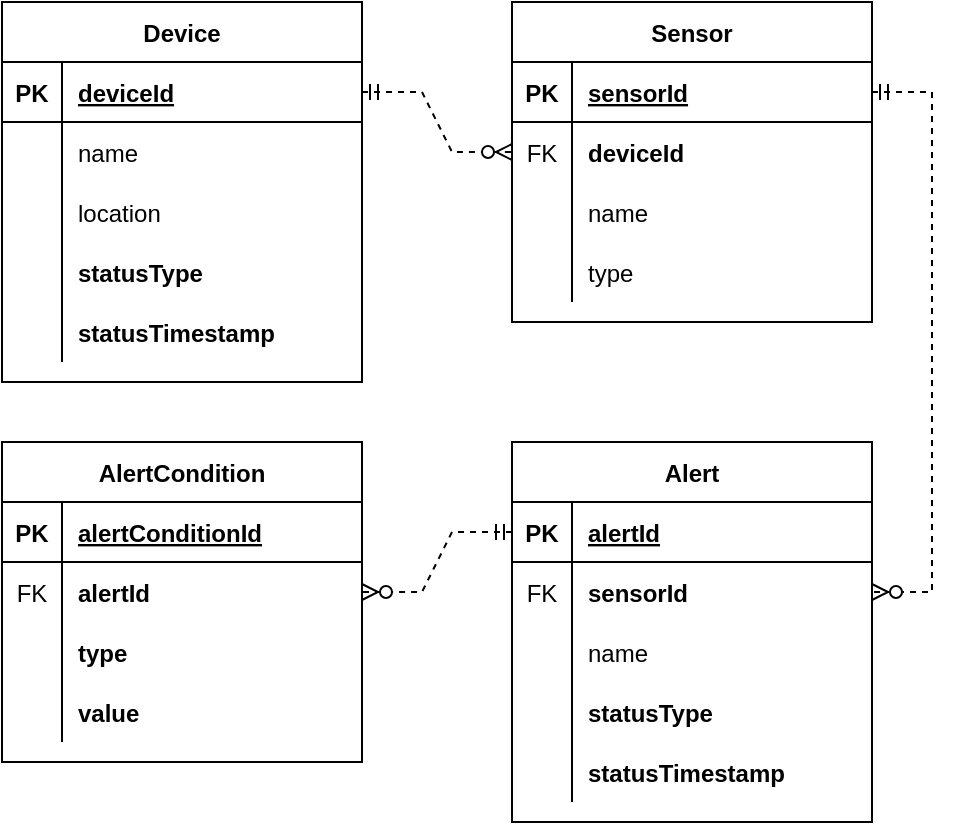 <mxfile version="20.2.0" type="device"><diagram id="R2lEEEUBdFMjLlhIrx00" name="Page-1"><mxGraphModel dx="1222" dy="1073" grid="1" gridSize="10" guides="1" tooltips="1" connect="1" arrows="1" fold="1" page="1" pageScale="1" pageWidth="600" pageHeight="600" math="0" shadow="0" extFonts="Permanent Marker^https://fonts.googleapis.com/css?family=Permanent+Marker"><root><mxCell id="0"/><mxCell id="1" parent="0"/><mxCell id="C5hHVFjUhUtjsFhWKXiH-7" value="Device" style="shape=table;startSize=30;container=1;collapsible=1;childLayout=tableLayout;fixedRows=1;rowLines=0;fontStyle=1;align=center;resizeLast=1;" parent="1" vertex="1"><mxGeometry x="80" y="90" width="180" height="190" as="geometry"><mxRectangle x="80" y="90" width="80" height="30" as="alternateBounds"/></mxGeometry></mxCell><mxCell id="C5hHVFjUhUtjsFhWKXiH-8" value="" style="shape=tableRow;horizontal=0;startSize=0;swimlaneHead=0;swimlaneBody=0;fillColor=none;collapsible=0;dropTarget=0;points=[[0,0.5],[1,0.5]];portConstraint=eastwest;top=0;left=0;right=0;bottom=1;" parent="C5hHVFjUhUtjsFhWKXiH-7" vertex="1"><mxGeometry y="30" width="180" height="30" as="geometry"/></mxCell><mxCell id="C5hHVFjUhUtjsFhWKXiH-9" value="PK" style="shape=partialRectangle;connectable=0;fillColor=none;top=0;left=0;bottom=0;right=0;fontStyle=1;overflow=hidden;" parent="C5hHVFjUhUtjsFhWKXiH-8" vertex="1"><mxGeometry width="30" height="30" as="geometry"><mxRectangle width="30" height="30" as="alternateBounds"/></mxGeometry></mxCell><mxCell id="C5hHVFjUhUtjsFhWKXiH-10" value="deviceId" style="shape=partialRectangle;connectable=0;fillColor=none;top=0;left=0;bottom=0;right=0;align=left;spacingLeft=6;fontStyle=5;overflow=hidden;" parent="C5hHVFjUhUtjsFhWKXiH-8" vertex="1"><mxGeometry x="30" width="150" height="30" as="geometry"><mxRectangle width="150" height="30" as="alternateBounds"/></mxGeometry></mxCell><mxCell id="C5hHVFjUhUtjsFhWKXiH-11" value="" style="shape=tableRow;horizontal=0;startSize=0;swimlaneHead=0;swimlaneBody=0;fillColor=none;collapsible=0;dropTarget=0;points=[[0,0.5],[1,0.5]];portConstraint=eastwest;top=0;left=0;right=0;bottom=0;" parent="C5hHVFjUhUtjsFhWKXiH-7" vertex="1"><mxGeometry y="60" width="180" height="30" as="geometry"/></mxCell><mxCell id="C5hHVFjUhUtjsFhWKXiH-12" value="" style="shape=partialRectangle;connectable=0;fillColor=none;top=0;left=0;bottom=0;right=0;editable=1;overflow=hidden;" parent="C5hHVFjUhUtjsFhWKXiH-11" vertex="1"><mxGeometry width="30" height="30" as="geometry"><mxRectangle width="30" height="30" as="alternateBounds"/></mxGeometry></mxCell><mxCell id="C5hHVFjUhUtjsFhWKXiH-13" value="name" style="shape=partialRectangle;connectable=0;fillColor=none;top=0;left=0;bottom=0;right=0;align=left;spacingLeft=6;overflow=hidden;" parent="C5hHVFjUhUtjsFhWKXiH-11" vertex="1"><mxGeometry x="30" width="150" height="30" as="geometry"><mxRectangle width="150" height="30" as="alternateBounds"/></mxGeometry></mxCell><mxCell id="C5hHVFjUhUtjsFhWKXiH-14" value="" style="shape=tableRow;horizontal=0;startSize=0;swimlaneHead=0;swimlaneBody=0;fillColor=none;collapsible=0;dropTarget=0;points=[[0,0.5],[1,0.5]];portConstraint=eastwest;top=0;left=0;right=0;bottom=0;" parent="C5hHVFjUhUtjsFhWKXiH-7" vertex="1"><mxGeometry y="90" width="180" height="30" as="geometry"/></mxCell><mxCell id="C5hHVFjUhUtjsFhWKXiH-15" value="" style="shape=partialRectangle;connectable=0;fillColor=none;top=0;left=0;bottom=0;right=0;editable=1;overflow=hidden;" parent="C5hHVFjUhUtjsFhWKXiH-14" vertex="1"><mxGeometry width="30" height="30" as="geometry"><mxRectangle width="30" height="30" as="alternateBounds"/></mxGeometry></mxCell><mxCell id="C5hHVFjUhUtjsFhWKXiH-16" value="location" style="shape=partialRectangle;connectable=0;fillColor=none;top=0;left=0;bottom=0;right=0;align=left;spacingLeft=6;overflow=hidden;" parent="C5hHVFjUhUtjsFhWKXiH-14" vertex="1"><mxGeometry x="30" width="150" height="30" as="geometry"><mxRectangle width="150" height="30" as="alternateBounds"/></mxGeometry></mxCell><mxCell id="C5hHVFjUhUtjsFhWKXiH-17" value="" style="shape=tableRow;horizontal=0;startSize=0;swimlaneHead=0;swimlaneBody=0;fillColor=none;collapsible=0;dropTarget=0;points=[[0,0.5],[1,0.5]];portConstraint=eastwest;top=0;left=0;right=0;bottom=0;" parent="C5hHVFjUhUtjsFhWKXiH-7" vertex="1"><mxGeometry y="120" width="180" height="30" as="geometry"/></mxCell><mxCell id="C5hHVFjUhUtjsFhWKXiH-18" value="" style="shape=partialRectangle;connectable=0;fillColor=none;top=0;left=0;bottom=0;right=0;editable=1;overflow=hidden;" parent="C5hHVFjUhUtjsFhWKXiH-17" vertex="1"><mxGeometry width="30" height="30" as="geometry"><mxRectangle width="30" height="30" as="alternateBounds"/></mxGeometry></mxCell><mxCell id="C5hHVFjUhUtjsFhWKXiH-19" value="statusType" style="shape=partialRectangle;connectable=0;fillColor=none;top=0;left=0;bottom=0;right=0;align=left;spacingLeft=6;overflow=hidden;fontStyle=1" parent="C5hHVFjUhUtjsFhWKXiH-17" vertex="1"><mxGeometry x="30" width="150" height="30" as="geometry"><mxRectangle width="150" height="30" as="alternateBounds"/></mxGeometry></mxCell><mxCell id="C5hHVFjUhUtjsFhWKXiH-46" value="" style="shape=tableRow;horizontal=0;startSize=0;swimlaneHead=0;swimlaneBody=0;fillColor=none;collapsible=0;dropTarget=0;points=[[0,0.5],[1,0.5]];portConstraint=eastwest;top=0;left=0;right=0;bottom=0;" parent="C5hHVFjUhUtjsFhWKXiH-7" vertex="1"><mxGeometry y="150" width="180" height="30" as="geometry"/></mxCell><mxCell id="C5hHVFjUhUtjsFhWKXiH-47" value="" style="shape=partialRectangle;connectable=0;fillColor=none;top=0;left=0;bottom=0;right=0;editable=1;overflow=hidden;" parent="C5hHVFjUhUtjsFhWKXiH-46" vertex="1"><mxGeometry width="30" height="30" as="geometry"><mxRectangle width="30" height="30" as="alternateBounds"/></mxGeometry></mxCell><mxCell id="C5hHVFjUhUtjsFhWKXiH-48" value="statusTimestamp" style="shape=partialRectangle;connectable=0;fillColor=none;top=0;left=0;bottom=0;right=0;align=left;spacingLeft=6;overflow=hidden;fontStyle=1" parent="C5hHVFjUhUtjsFhWKXiH-46" vertex="1"><mxGeometry x="30" width="150" height="30" as="geometry"><mxRectangle width="150" height="30" as="alternateBounds"/></mxGeometry></mxCell><mxCell id="C5hHVFjUhUtjsFhWKXiH-20" value="Sensor" style="shape=table;startSize=30;container=1;collapsible=1;childLayout=tableLayout;fixedRows=1;rowLines=0;fontStyle=1;align=center;resizeLast=1;" parent="1" vertex="1"><mxGeometry x="335" y="90" width="180" height="160" as="geometry"><mxRectangle x="335" y="90" width="80" height="30" as="alternateBounds"/></mxGeometry></mxCell><mxCell id="C5hHVFjUhUtjsFhWKXiH-21" value="" style="shape=tableRow;horizontal=0;startSize=0;swimlaneHead=0;swimlaneBody=0;fillColor=none;collapsible=0;dropTarget=0;points=[[0,0.5],[1,0.5]];portConstraint=eastwest;top=0;left=0;right=0;bottom=1;" parent="C5hHVFjUhUtjsFhWKXiH-20" vertex="1"><mxGeometry y="30" width="180" height="30" as="geometry"/></mxCell><mxCell id="C5hHVFjUhUtjsFhWKXiH-22" value="PK" style="shape=partialRectangle;connectable=0;fillColor=none;top=0;left=0;bottom=0;right=0;fontStyle=1;overflow=hidden;" parent="C5hHVFjUhUtjsFhWKXiH-21" vertex="1"><mxGeometry width="30" height="30" as="geometry"><mxRectangle width="30" height="30" as="alternateBounds"/></mxGeometry></mxCell><mxCell id="C5hHVFjUhUtjsFhWKXiH-23" value="sensorId" style="shape=partialRectangle;connectable=0;fillColor=none;top=0;left=0;bottom=0;right=0;align=left;spacingLeft=6;fontStyle=5;overflow=hidden;" parent="C5hHVFjUhUtjsFhWKXiH-21" vertex="1"><mxGeometry x="30" width="150" height="30" as="geometry"><mxRectangle width="150" height="30" as="alternateBounds"/></mxGeometry></mxCell><mxCell id="C5hHVFjUhUtjsFhWKXiH-30" value="" style="shape=tableRow;horizontal=0;startSize=0;swimlaneHead=0;swimlaneBody=0;fillColor=none;collapsible=0;dropTarget=0;points=[[0,0.5],[1,0.5]];portConstraint=eastwest;top=0;left=0;right=0;bottom=0;" parent="C5hHVFjUhUtjsFhWKXiH-20" vertex="1"><mxGeometry y="60" width="180" height="30" as="geometry"/></mxCell><mxCell id="C5hHVFjUhUtjsFhWKXiH-31" value="FK" style="shape=partialRectangle;connectable=0;fillColor=none;top=0;left=0;bottom=0;right=0;editable=1;overflow=hidden;" parent="C5hHVFjUhUtjsFhWKXiH-30" vertex="1"><mxGeometry width="30" height="30" as="geometry"><mxRectangle width="30" height="30" as="alternateBounds"/></mxGeometry></mxCell><mxCell id="C5hHVFjUhUtjsFhWKXiH-32" value="deviceId" style="shape=partialRectangle;connectable=0;fillColor=none;top=0;left=0;bottom=0;right=0;align=left;spacingLeft=6;overflow=hidden;fontStyle=1" parent="C5hHVFjUhUtjsFhWKXiH-30" vertex="1"><mxGeometry x="30" width="150" height="30" as="geometry"><mxRectangle width="150" height="30" as="alternateBounds"/></mxGeometry></mxCell><mxCell id="C5hHVFjUhUtjsFhWKXiH-24" value="" style="shape=tableRow;horizontal=0;startSize=0;swimlaneHead=0;swimlaneBody=0;fillColor=none;collapsible=0;dropTarget=0;points=[[0,0.5],[1,0.5]];portConstraint=eastwest;top=0;left=0;right=0;bottom=0;" parent="C5hHVFjUhUtjsFhWKXiH-20" vertex="1"><mxGeometry y="90" width="180" height="30" as="geometry"/></mxCell><mxCell id="C5hHVFjUhUtjsFhWKXiH-25" value="" style="shape=partialRectangle;connectable=0;fillColor=none;top=0;left=0;bottom=0;right=0;editable=1;overflow=hidden;" parent="C5hHVFjUhUtjsFhWKXiH-24" vertex="1"><mxGeometry width="30" height="30" as="geometry"><mxRectangle width="30" height="30" as="alternateBounds"/></mxGeometry></mxCell><mxCell id="C5hHVFjUhUtjsFhWKXiH-26" value="name" style="shape=partialRectangle;connectable=0;fillColor=none;top=0;left=0;bottom=0;right=0;align=left;spacingLeft=6;overflow=hidden;" parent="C5hHVFjUhUtjsFhWKXiH-24" vertex="1"><mxGeometry x="30" width="150" height="30" as="geometry"><mxRectangle width="150" height="30" as="alternateBounds"/></mxGeometry></mxCell><mxCell id="C5hHVFjUhUtjsFhWKXiH-27" value="" style="shape=tableRow;horizontal=0;startSize=0;swimlaneHead=0;swimlaneBody=0;fillColor=none;collapsible=0;dropTarget=0;points=[[0,0.5],[1,0.5]];portConstraint=eastwest;top=0;left=0;right=0;bottom=0;" parent="C5hHVFjUhUtjsFhWKXiH-20" vertex="1"><mxGeometry y="120" width="180" height="30" as="geometry"/></mxCell><mxCell id="C5hHVFjUhUtjsFhWKXiH-28" value="" style="shape=partialRectangle;connectable=0;fillColor=none;top=0;left=0;bottom=0;right=0;editable=1;overflow=hidden;" parent="C5hHVFjUhUtjsFhWKXiH-27" vertex="1"><mxGeometry width="30" height="30" as="geometry"><mxRectangle width="30" height="30" as="alternateBounds"/></mxGeometry></mxCell><mxCell id="C5hHVFjUhUtjsFhWKXiH-29" value="type" style="shape=partialRectangle;connectable=0;fillColor=none;top=0;left=0;bottom=0;right=0;align=left;spacingLeft=6;overflow=hidden;" parent="C5hHVFjUhUtjsFhWKXiH-27" vertex="1"><mxGeometry x="30" width="150" height="30" as="geometry"><mxRectangle width="150" height="30" as="alternateBounds"/></mxGeometry></mxCell><mxCell id="C5hHVFjUhUtjsFhWKXiH-33" value="Alert" style="shape=table;startSize=30;container=1;collapsible=1;childLayout=tableLayout;fixedRows=1;rowLines=0;fontStyle=1;align=center;resizeLast=1;" parent="1" vertex="1"><mxGeometry x="335" y="310" width="180" height="190" as="geometry"/></mxCell><mxCell id="C5hHVFjUhUtjsFhWKXiH-34" value="" style="shape=tableRow;horizontal=0;startSize=0;swimlaneHead=0;swimlaneBody=0;fillColor=none;collapsible=0;dropTarget=0;points=[[0,0.5],[1,0.5]];portConstraint=eastwest;top=0;left=0;right=0;bottom=1;" parent="C5hHVFjUhUtjsFhWKXiH-33" vertex="1"><mxGeometry y="30" width="180" height="30" as="geometry"/></mxCell><mxCell id="C5hHVFjUhUtjsFhWKXiH-35" value="PK" style="shape=partialRectangle;connectable=0;fillColor=none;top=0;left=0;bottom=0;right=0;fontStyle=1;overflow=hidden;" parent="C5hHVFjUhUtjsFhWKXiH-34" vertex="1"><mxGeometry width="30" height="30" as="geometry"><mxRectangle width="30" height="30" as="alternateBounds"/></mxGeometry></mxCell><mxCell id="C5hHVFjUhUtjsFhWKXiH-36" value="alertId" style="shape=partialRectangle;connectable=0;fillColor=none;top=0;left=0;bottom=0;right=0;align=left;spacingLeft=6;fontStyle=5;overflow=hidden;" parent="C5hHVFjUhUtjsFhWKXiH-34" vertex="1"><mxGeometry x="30" width="150" height="30" as="geometry"><mxRectangle width="150" height="30" as="alternateBounds"/></mxGeometry></mxCell><mxCell id="C5hHVFjUhUtjsFhWKXiH-40" value="" style="shape=tableRow;horizontal=0;startSize=0;swimlaneHead=0;swimlaneBody=0;fillColor=none;collapsible=0;dropTarget=0;points=[[0,0.5],[1,0.5]];portConstraint=eastwest;top=0;left=0;right=0;bottom=0;" parent="C5hHVFjUhUtjsFhWKXiH-33" vertex="1"><mxGeometry y="60" width="180" height="30" as="geometry"/></mxCell><mxCell id="C5hHVFjUhUtjsFhWKXiH-41" value="FK" style="shape=partialRectangle;connectable=0;fillColor=none;top=0;left=0;bottom=0;right=0;editable=1;overflow=hidden;" parent="C5hHVFjUhUtjsFhWKXiH-40" vertex="1"><mxGeometry width="30" height="30" as="geometry"><mxRectangle width="30" height="30" as="alternateBounds"/></mxGeometry></mxCell><mxCell id="C5hHVFjUhUtjsFhWKXiH-42" value="sensorId" style="shape=partialRectangle;connectable=0;fillColor=none;top=0;left=0;bottom=0;right=0;align=left;spacingLeft=6;overflow=hidden;fontStyle=1" parent="C5hHVFjUhUtjsFhWKXiH-40" vertex="1"><mxGeometry x="30" width="150" height="30" as="geometry"><mxRectangle width="150" height="30" as="alternateBounds"/></mxGeometry></mxCell><mxCell id="C5hHVFjUhUtjsFhWKXiH-37" value="" style="shape=tableRow;horizontal=0;startSize=0;swimlaneHead=0;swimlaneBody=0;fillColor=none;collapsible=0;dropTarget=0;points=[[0,0.5],[1,0.5]];portConstraint=eastwest;top=0;left=0;right=0;bottom=0;" parent="C5hHVFjUhUtjsFhWKXiH-33" vertex="1"><mxGeometry y="90" width="180" height="30" as="geometry"/></mxCell><mxCell id="C5hHVFjUhUtjsFhWKXiH-38" value="" style="shape=partialRectangle;connectable=0;fillColor=none;top=0;left=0;bottom=0;right=0;editable=1;overflow=hidden;" parent="C5hHVFjUhUtjsFhWKXiH-37" vertex="1"><mxGeometry width="30" height="30" as="geometry"><mxRectangle width="30" height="30" as="alternateBounds"/></mxGeometry></mxCell><mxCell id="C5hHVFjUhUtjsFhWKXiH-39" value="name" style="shape=partialRectangle;connectable=0;fillColor=none;top=0;left=0;bottom=0;right=0;align=left;spacingLeft=6;overflow=hidden;" parent="C5hHVFjUhUtjsFhWKXiH-37" vertex="1"><mxGeometry x="30" width="150" height="30" as="geometry"><mxRectangle width="150" height="30" as="alternateBounds"/></mxGeometry></mxCell><mxCell id="C5hHVFjUhUtjsFhWKXiH-43" value="" style="shape=tableRow;horizontal=0;startSize=0;swimlaneHead=0;swimlaneBody=0;fillColor=none;collapsible=0;dropTarget=0;points=[[0,0.5],[1,0.5]];portConstraint=eastwest;top=0;left=0;right=0;bottom=0;" parent="C5hHVFjUhUtjsFhWKXiH-33" vertex="1"><mxGeometry y="120" width="180" height="30" as="geometry"/></mxCell><mxCell id="C5hHVFjUhUtjsFhWKXiH-44" value="" style="shape=partialRectangle;connectable=0;fillColor=none;top=0;left=0;bottom=0;right=0;editable=1;overflow=hidden;" parent="C5hHVFjUhUtjsFhWKXiH-43" vertex="1"><mxGeometry width="30" height="30" as="geometry"><mxRectangle width="30" height="30" as="alternateBounds"/></mxGeometry></mxCell><mxCell id="C5hHVFjUhUtjsFhWKXiH-45" value="statusType" style="shape=partialRectangle;connectable=0;fillColor=none;top=0;left=0;bottom=0;right=0;align=left;spacingLeft=6;overflow=hidden;fontStyle=1" parent="C5hHVFjUhUtjsFhWKXiH-43" vertex="1"><mxGeometry x="30" width="150" height="30" as="geometry"><mxRectangle width="150" height="30" as="alternateBounds"/></mxGeometry></mxCell><mxCell id="C5hHVFjUhUtjsFhWKXiH-49" value="" style="shape=tableRow;horizontal=0;startSize=0;swimlaneHead=0;swimlaneBody=0;fillColor=none;collapsible=0;dropTarget=0;points=[[0,0.5],[1,0.5]];portConstraint=eastwest;top=0;left=0;right=0;bottom=0;" parent="C5hHVFjUhUtjsFhWKXiH-33" vertex="1"><mxGeometry y="150" width="180" height="30" as="geometry"/></mxCell><mxCell id="C5hHVFjUhUtjsFhWKXiH-50" value="" style="shape=partialRectangle;connectable=0;fillColor=none;top=0;left=0;bottom=0;right=0;editable=1;overflow=hidden;" parent="C5hHVFjUhUtjsFhWKXiH-49" vertex="1"><mxGeometry width="30" height="30" as="geometry"><mxRectangle width="30" height="30" as="alternateBounds"/></mxGeometry></mxCell><mxCell id="C5hHVFjUhUtjsFhWKXiH-51" value="statusTimestamp" style="shape=partialRectangle;connectable=0;fillColor=none;top=0;left=0;bottom=0;right=0;align=left;spacingLeft=6;overflow=hidden;fontStyle=1" parent="C5hHVFjUhUtjsFhWKXiH-49" vertex="1"><mxGeometry x="30" width="150" height="30" as="geometry"><mxRectangle width="150" height="30" as="alternateBounds"/></mxGeometry></mxCell><mxCell id="C5hHVFjUhUtjsFhWKXiH-52" value="AlertCondition" style="shape=table;startSize=30;container=1;collapsible=1;childLayout=tableLayout;fixedRows=1;rowLines=0;fontStyle=1;align=center;resizeLast=1;" parent="1" vertex="1"><mxGeometry x="80" y="310" width="180" height="160" as="geometry"/></mxCell><mxCell id="C5hHVFjUhUtjsFhWKXiH-53" value="" style="shape=tableRow;horizontal=0;startSize=0;swimlaneHead=0;swimlaneBody=0;fillColor=none;collapsible=0;dropTarget=0;points=[[0,0.5],[1,0.5]];portConstraint=eastwest;top=0;left=0;right=0;bottom=1;" parent="C5hHVFjUhUtjsFhWKXiH-52" vertex="1"><mxGeometry y="30" width="180" height="30" as="geometry"/></mxCell><mxCell id="C5hHVFjUhUtjsFhWKXiH-54" value="PK" style="shape=partialRectangle;connectable=0;fillColor=none;top=0;left=0;bottom=0;right=0;fontStyle=1;overflow=hidden;" parent="C5hHVFjUhUtjsFhWKXiH-53" vertex="1"><mxGeometry width="30" height="30" as="geometry"><mxRectangle width="30" height="30" as="alternateBounds"/></mxGeometry></mxCell><mxCell id="C5hHVFjUhUtjsFhWKXiH-55" value="alertConditionId" style="shape=partialRectangle;connectable=0;fillColor=none;top=0;left=0;bottom=0;right=0;align=left;spacingLeft=6;fontStyle=5;overflow=hidden;" parent="C5hHVFjUhUtjsFhWKXiH-53" vertex="1"><mxGeometry x="30" width="150" height="30" as="geometry"><mxRectangle width="150" height="30" as="alternateBounds"/></mxGeometry></mxCell><mxCell id="C5hHVFjUhUtjsFhWKXiH-56" value="" style="shape=tableRow;horizontal=0;startSize=0;swimlaneHead=0;swimlaneBody=0;fillColor=none;collapsible=0;dropTarget=0;points=[[0,0.5],[1,0.5]];portConstraint=eastwest;top=0;left=0;right=0;bottom=0;" parent="C5hHVFjUhUtjsFhWKXiH-52" vertex="1"><mxGeometry y="60" width="180" height="30" as="geometry"/></mxCell><mxCell id="C5hHVFjUhUtjsFhWKXiH-57" value="FK" style="shape=partialRectangle;connectable=0;fillColor=none;top=0;left=0;bottom=0;right=0;editable=1;overflow=hidden;" parent="C5hHVFjUhUtjsFhWKXiH-56" vertex="1"><mxGeometry width="30" height="30" as="geometry"><mxRectangle width="30" height="30" as="alternateBounds"/></mxGeometry></mxCell><mxCell id="C5hHVFjUhUtjsFhWKXiH-58" value="alertId" style="shape=partialRectangle;connectable=0;fillColor=none;top=0;left=0;bottom=0;right=0;align=left;spacingLeft=6;overflow=hidden;fontStyle=1" parent="C5hHVFjUhUtjsFhWKXiH-56" vertex="1"><mxGeometry x="30" width="150" height="30" as="geometry"><mxRectangle width="150" height="30" as="alternateBounds"/></mxGeometry></mxCell><mxCell id="C5hHVFjUhUtjsFhWKXiH-59" value="" style="shape=tableRow;horizontal=0;startSize=0;swimlaneHead=0;swimlaneBody=0;fillColor=none;collapsible=0;dropTarget=0;points=[[0,0.5],[1,0.5]];portConstraint=eastwest;top=0;left=0;right=0;bottom=0;" parent="C5hHVFjUhUtjsFhWKXiH-52" vertex="1"><mxGeometry y="90" width="180" height="30" as="geometry"/></mxCell><mxCell id="C5hHVFjUhUtjsFhWKXiH-60" value="" style="shape=partialRectangle;connectable=0;fillColor=none;top=0;left=0;bottom=0;right=0;editable=1;overflow=hidden;" parent="C5hHVFjUhUtjsFhWKXiH-59" vertex="1"><mxGeometry width="30" height="30" as="geometry"><mxRectangle width="30" height="30" as="alternateBounds"/></mxGeometry></mxCell><mxCell id="C5hHVFjUhUtjsFhWKXiH-61" value="type" style="shape=partialRectangle;connectable=0;fillColor=none;top=0;left=0;bottom=0;right=0;align=left;spacingLeft=6;overflow=hidden;fontStyle=1" parent="C5hHVFjUhUtjsFhWKXiH-59" vertex="1"><mxGeometry x="30" width="150" height="30" as="geometry"><mxRectangle width="150" height="30" as="alternateBounds"/></mxGeometry></mxCell><mxCell id="C5hHVFjUhUtjsFhWKXiH-62" value="" style="shape=tableRow;horizontal=0;startSize=0;swimlaneHead=0;swimlaneBody=0;fillColor=none;collapsible=0;dropTarget=0;points=[[0,0.5],[1,0.5]];portConstraint=eastwest;top=0;left=0;right=0;bottom=0;" parent="C5hHVFjUhUtjsFhWKXiH-52" vertex="1"><mxGeometry y="120" width="180" height="30" as="geometry"/></mxCell><mxCell id="C5hHVFjUhUtjsFhWKXiH-63" value="" style="shape=partialRectangle;connectable=0;fillColor=none;top=0;left=0;bottom=0;right=0;editable=1;overflow=hidden;" parent="C5hHVFjUhUtjsFhWKXiH-62" vertex="1"><mxGeometry width="30" height="30" as="geometry"><mxRectangle width="30" height="30" as="alternateBounds"/></mxGeometry></mxCell><mxCell id="C5hHVFjUhUtjsFhWKXiH-64" value="value" style="shape=partialRectangle;connectable=0;fillColor=none;top=0;left=0;bottom=0;right=0;align=left;spacingLeft=6;overflow=hidden;fontStyle=1" parent="C5hHVFjUhUtjsFhWKXiH-62" vertex="1"><mxGeometry x="30" width="150" height="30" as="geometry"><mxRectangle width="150" height="30" as="alternateBounds"/></mxGeometry></mxCell><mxCell id="C5hHVFjUhUtjsFhWKXiH-65" value="" style="edgeStyle=entityRelationEdgeStyle;fontSize=12;html=1;endArrow=ERzeroToMany;startArrow=ERmandOne;rounded=0;dashed=1;" parent="1" source="C5hHVFjUhUtjsFhWKXiH-8" target="C5hHVFjUhUtjsFhWKXiH-30" edge="1"><mxGeometry width="100" height="100" relative="1" as="geometry"><mxPoint x="270" y="380" as="sourcePoint"/><mxPoint x="370" y="280" as="targetPoint"/></mxGeometry></mxCell><mxCell id="C5hHVFjUhUtjsFhWKXiH-66" value="" style="edgeStyle=entityRelationEdgeStyle;fontSize=12;html=1;endArrow=ERzeroToMany;startArrow=ERmandOne;rounded=0;dashed=1;" parent="1" source="C5hHVFjUhUtjsFhWKXiH-21" target="C5hHVFjUhUtjsFhWKXiH-40" edge="1"><mxGeometry width="100" height="100" relative="1" as="geometry"><mxPoint x="140" y="460" as="sourcePoint"/><mxPoint x="240" y="360" as="targetPoint"/></mxGeometry></mxCell><mxCell id="C5hHVFjUhUtjsFhWKXiH-67" value="" style="edgeStyle=entityRelationEdgeStyle;fontSize=12;html=1;endArrow=ERzeroToMany;startArrow=ERmandOne;rounded=0;dashed=1;" parent="1" source="C5hHVFjUhUtjsFhWKXiH-34" target="C5hHVFjUhUtjsFhWKXiH-56" edge="1"><mxGeometry width="100" height="100" relative="1" as="geometry"><mxPoint x="545" y="430" as="sourcePoint"/><mxPoint x="760" y="120" as="targetPoint"/></mxGeometry></mxCell></root></mxGraphModel></diagram></mxfile>